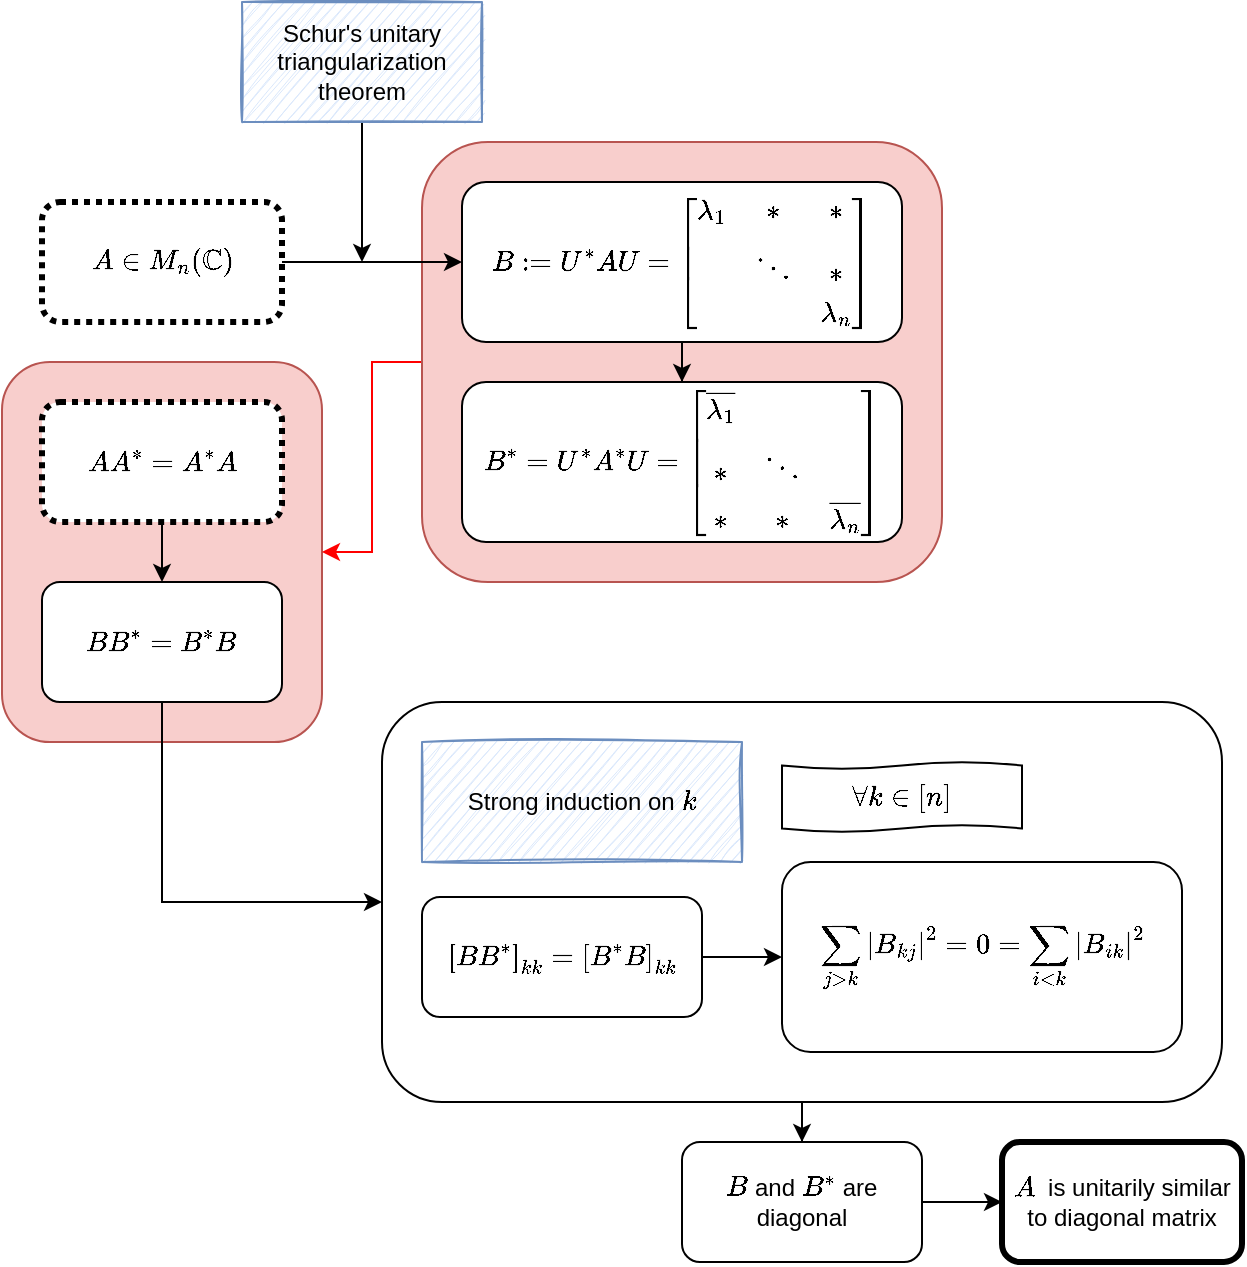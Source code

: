 <mxfile version="14.5.4" type="device"><diagram id="zrVul62lJx-7S8IOdKE7" name="Page-1"><mxGraphModel dx="924" dy="667" grid="1" gridSize="10" guides="1" tooltips="1" connect="1" arrows="1" fold="1" page="1" pageScale="1" pageWidth="827" pageHeight="1169" math="1" shadow="0"><root><mxCell id="0"/><mxCell id="1" parent="0"/><mxCell id="5loFDds2nk1vjVD2HT1S-29" value="" style="edgeStyle=orthogonalEdgeStyle;rounded=0;orthogonalLoop=1;jettySize=auto;html=1;strokeColor=#000000;" edge="1" parent="1" source="5loFDds2nk1vjVD2HT1S-24" target="5loFDds2nk1vjVD2HT1S-28"><mxGeometry relative="1" as="geometry"/></mxCell><mxCell id="5loFDds2nk1vjVD2HT1S-24" value="" style="rounded=1;whiteSpace=wrap;html=1;shadow=0;sketch=0;" vertex="1" parent="1"><mxGeometry x="250" y="490" width="420" height="200" as="geometry"/></mxCell><mxCell id="5loFDds2nk1vjVD2HT1S-13" value="" style="rounded=1;whiteSpace=wrap;html=1;fillColor=#f8cecc;strokeColor=#b85450;" vertex="1" parent="1"><mxGeometry x="60" y="320" width="160" height="190" as="geometry"/></mxCell><mxCell id="5loFDds2nk1vjVD2HT1S-16" style="edgeStyle=orthogonalEdgeStyle;rounded=0;orthogonalLoop=1;jettySize=auto;html=1;entryX=1;entryY=0.5;entryDx=0;entryDy=0;strokeColor=#FF0000;" edge="1" parent="1" source="5loFDds2nk1vjVD2HT1S-10" target="5loFDds2nk1vjVD2HT1S-13"><mxGeometry relative="1" as="geometry"><Array as="points"><mxPoint x="245" y="320"/><mxPoint x="245" y="415"/></Array></mxGeometry></mxCell><mxCell id="5loFDds2nk1vjVD2HT1S-10" value="" style="rounded=1;whiteSpace=wrap;html=1;fillColor=#f8cecc;strokeColor=#b85450;" vertex="1" parent="1"><mxGeometry x="270" y="210" width="260" height="220" as="geometry"/></mxCell><mxCell id="5loFDds2nk1vjVD2HT1S-12" style="edgeStyle=orthogonalEdgeStyle;rounded=0;orthogonalLoop=1;jettySize=auto;html=1;" edge="1" parent="1" source="5loFDds2nk1vjVD2HT1S-1" target="5loFDds2nk1vjVD2HT1S-11"><mxGeometry relative="1" as="geometry"/></mxCell><mxCell id="5loFDds2nk1vjVD2HT1S-1" value="$$AA^*=A^*A$$" style="rounded=1;whiteSpace=wrap;html=1;shadow=0;glass=0;sketch=0;strokeWidth=3;dashed=1;dashPattern=1 1;" vertex="1" parent="1"><mxGeometry x="80" y="340" width="120" height="60" as="geometry"/></mxCell><mxCell id="5loFDds2nk1vjVD2HT1S-2" value="\(A\)&amp;nbsp;&amp;nbsp;is unitarily similar to diagonal matrix" style="rounded=1;whiteSpace=wrap;html=1;shadow=0;glass=0;sketch=0;strokeWidth=3;" vertex="1" parent="1"><mxGeometry x="560" y="710" width="120" height="60" as="geometry"/></mxCell><mxCell id="5loFDds2nk1vjVD2HT1S-7" style="edgeStyle=orthogonalEdgeStyle;rounded=0;orthogonalLoop=1;jettySize=auto;html=1;" edge="1" parent="1" source="5loFDds2nk1vjVD2HT1S-3" target="5loFDds2nk1vjVD2HT1S-4"><mxGeometry relative="1" as="geometry"/></mxCell><mxCell id="5loFDds2nk1vjVD2HT1S-3" value="$$B:=U^{*} A U=\left[\begin{array}{ccc}\lambda_{1} &amp;amp; * &amp;amp; * \\ &amp;amp; \ddots &amp;amp; * \\ &amp;amp; &amp;amp; \lambda_{n}\end{array}\right]$$" style="rounded=1;whiteSpace=wrap;html=1;" vertex="1" parent="1"><mxGeometry x="290" y="230" width="220" height="80" as="geometry"/></mxCell><mxCell id="5loFDds2nk1vjVD2HT1S-4" value="$$B^*=U^{*} A^* U=\left[\begin{array}{ccc}\overline{\lambda_{1}&lt;br&gt;} &amp;amp; &amp;amp; \\ * &amp;amp; \ddots &amp;amp; \\ * &amp;amp; * &amp;amp; \overline{\lambda_{n}&lt;br&gt;}\end{array}\right]$$" style="rounded=1;whiteSpace=wrap;html=1;" vertex="1" parent="1"><mxGeometry x="290" y="330" width="220" height="80" as="geometry"/></mxCell><mxCell id="5loFDds2nk1vjVD2HT1S-9" style="edgeStyle=orthogonalEdgeStyle;rounded=0;orthogonalLoop=1;jettySize=auto;html=1;entryX=0;entryY=0.5;entryDx=0;entryDy=0;" edge="1" parent="1" source="5loFDds2nk1vjVD2HT1S-8" target="5loFDds2nk1vjVD2HT1S-3"><mxGeometry relative="1" as="geometry"/></mxCell><mxCell id="5loFDds2nk1vjVD2HT1S-8" value="$$A\in M_{n}(\mathbb{C})$$" style="rounded=1;whiteSpace=wrap;html=1;shadow=0;glass=0;sketch=0;strokeWidth=3;dashed=1;dashPattern=1 1;" vertex="1" parent="1"><mxGeometry x="80" y="240" width="120" height="60" as="geometry"/></mxCell><mxCell id="5loFDds2nk1vjVD2HT1S-25" style="edgeStyle=orthogonalEdgeStyle;rounded=0;orthogonalLoop=1;jettySize=auto;html=1;entryX=0;entryY=0.5;entryDx=0;entryDy=0;strokeColor=#000000;" edge="1" parent="1" source="5loFDds2nk1vjVD2HT1S-11" target="5loFDds2nk1vjVD2HT1S-24"><mxGeometry relative="1" as="geometry"><Array as="points"><mxPoint x="140" y="590"/></Array></mxGeometry></mxCell><mxCell id="5loFDds2nk1vjVD2HT1S-11" value="$$BB^*=B^*B$$" style="rounded=1;whiteSpace=wrap;html=1;" vertex="1" parent="1"><mxGeometry x="80" y="430" width="120" height="60" as="geometry"/></mxCell><mxCell id="5loFDds2nk1vjVD2HT1S-17" style="edgeStyle=orthogonalEdgeStyle;rounded=0;orthogonalLoop=1;jettySize=auto;html=1;" edge="1" parent="1" source="5loFDds2nk1vjVD2HT1S-14"><mxGeometry relative="1" as="geometry"><mxPoint x="240" y="270" as="targetPoint"/></mxGeometry></mxCell><mxCell id="5loFDds2nk1vjVD2HT1S-14" value="Schur's unitary triangularization theorem" style="rounded=0;whiteSpace=wrap;html=1;fillColor=#dae8fc;strokeColor=#6c8ebf;sketch=1;" vertex="1" parent="1"><mxGeometry x="180" y="140" width="120" height="60" as="geometry"/></mxCell><mxCell id="5loFDds2nk1vjVD2HT1S-21" value="" style="edgeStyle=orthogonalEdgeStyle;rounded=0;orthogonalLoop=1;jettySize=auto;html=1;strokeColor=#000000;" edge="1" parent="1" source="5loFDds2nk1vjVD2HT1S-18" target="5loFDds2nk1vjVD2HT1S-20"><mxGeometry relative="1" as="geometry"/></mxCell><mxCell id="5loFDds2nk1vjVD2HT1S-18" value="$$\left[B B^{*}\right]_{k k}=\left[B^{*}&lt;br&gt;&amp;nbsp;B\right]_{k k}$$" style="rounded=1;whiteSpace=wrap;html=1;" vertex="1" parent="1"><mxGeometry x="270" y="587.5" width="140" height="60" as="geometry"/></mxCell><mxCell id="5loFDds2nk1vjVD2HT1S-19" value="Strong induction on \(k\)" style="rounded=0;whiteSpace=wrap;html=1;fillColor=#dae8fc;strokeColor=#6c8ebf;shadow=0;sketch=1;" vertex="1" parent="1"><mxGeometry x="270" y="510" width="160" height="60" as="geometry"/></mxCell><mxCell id="5loFDds2nk1vjVD2HT1S-20" value="$$\sum_{j &amp;gt; k}\left|B_{k j}\right|^{2}=0=\sum_{i&amp;lt;k}\left|B_{i k}\right|^{2}$$" style="whiteSpace=wrap;html=1;rounded=1;" vertex="1" parent="1"><mxGeometry x="450" y="570" width="200" height="95" as="geometry"/></mxCell><mxCell id="5loFDds2nk1vjVD2HT1S-27" value="&lt;span&gt;$$\forall k\in[n]$$&lt;/span&gt;" style="shape=tape;whiteSpace=wrap;html=1;shadow=0;sketch=0;size=0.1;" vertex="1" parent="1"><mxGeometry x="450" y="520" width="120" height="35" as="geometry"/></mxCell><mxCell id="5loFDds2nk1vjVD2HT1S-30" style="edgeStyle=orthogonalEdgeStyle;rounded=0;orthogonalLoop=1;jettySize=auto;html=1;strokeColor=#000000;" edge="1" parent="1" source="5loFDds2nk1vjVD2HT1S-28" target="5loFDds2nk1vjVD2HT1S-2"><mxGeometry relative="1" as="geometry"/></mxCell><mxCell id="5loFDds2nk1vjVD2HT1S-28" value="\(B\) and \(B^*\) are diagonal" style="whiteSpace=wrap;html=1;rounded=1;shadow=0;sketch=0;" vertex="1" parent="1"><mxGeometry x="400" y="710" width="120" height="60" as="geometry"/></mxCell></root></mxGraphModel></diagram></mxfile>